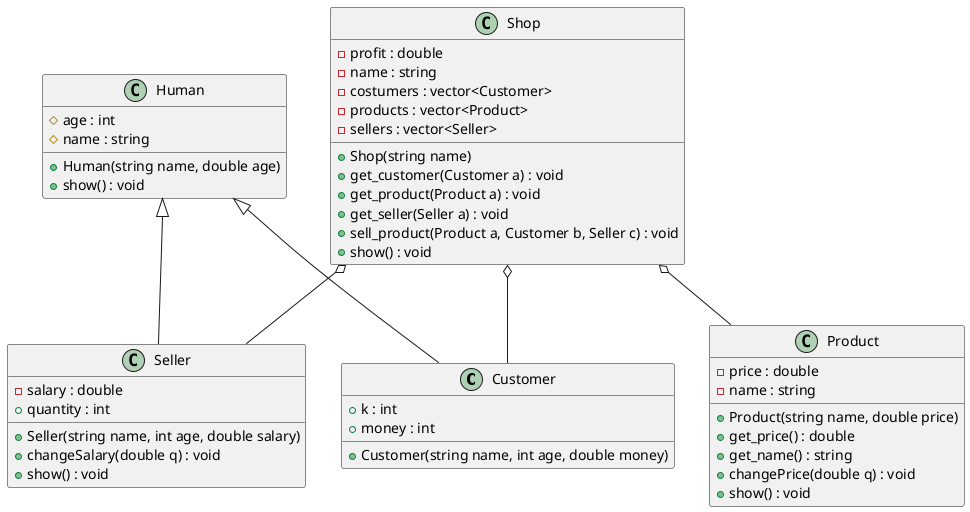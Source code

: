 @startuml





/' Objects '/

class Customer {
	+Customer(string name, int age, double money)
	+k : int
	+money : int
}


class Human {
	+Human(string name, double age)
	#age : int
	#name : string
	+show() : void
}


class Product {
	+Product(string name, double price)
	+get_price() : double
	-price : double
	+get_name() : string
	-name : string
	+changePrice(double q) : void
	+show() : void
}


class Seller {
	+Seller(string name, int age, double salary)
	-salary : double
	+quantity : int
	+changeSalary(double q) : void
	+show() : void
}


class Shop {
	+Shop(string name)
	-profit : double
	-name : string
	-costumers : vector<Customer>
	-products : vector<Product>
	-sellers : vector<Seller>
	+get_customer(Customer a) : void
	+get_product(Product a) : void
	+get_seller(Seller a) : void
	+sell_product(Product a, Customer b, Seller c) : void
	+show() : void
}





/' Inheritance relationships '/

Human <|-- Customer


Human <|-- Seller





/' Aggregation relationships '/

Shop o-- Customer


Shop o-- Product


Shop o-- Seller




@enduml
